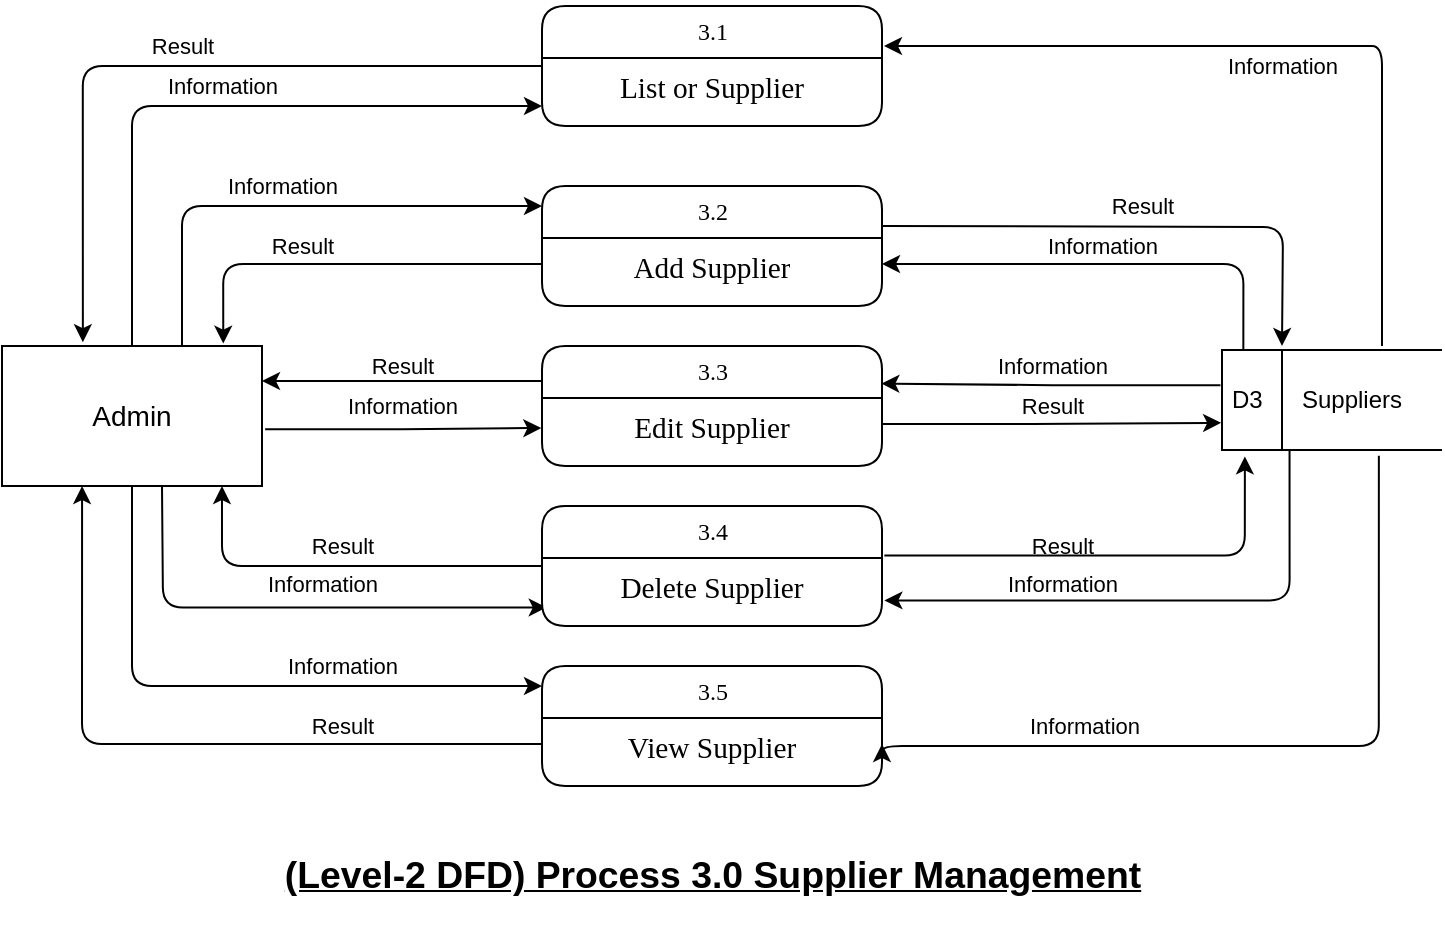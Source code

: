 <mxfile version="14.6.13" type="device"><diagram id="k8gqtRt21bG2_yCuD5rw" name="Page-1"><mxGraphModel dx="1086" dy="806" grid="1" gridSize="10" guides="1" tooltips="1" connect="1" arrows="1" fold="1" page="1" pageScale="1" pageWidth="1100" pageHeight="850" math="0" shadow="0"><root><mxCell id="0"/><mxCell id="1" parent="0"/><mxCell id="ERXatEkBCdRGDfqr1HBy-1" value="Information" style="edgeStyle=orthogonalEdgeStyle;rounded=0;sketch=0;orthogonalLoop=1;jettySize=auto;entryX=-0.002;entryY=0.577;entryDx=0;entryDy=0;exitX=1.012;exitY=0.594;exitDx=0;exitDy=0;exitPerimeter=0;entryPerimeter=0;labelBackgroundColor=none;verticalAlign=middle;html=1;horizontal=1;labelPosition=center;verticalLabelPosition=middle;align=center;spacingLeft=0;jumpStyle=none;shadow=0;startSize=2;" edge="1" parent="1" source="ERXatEkBCdRGDfqr1HBy-10" target="ERXatEkBCdRGDfqr1HBy-16"><mxGeometry x="-0.004" y="11" relative="1" as="geometry"><mxPoint as="offset"/></mxGeometry></mxCell><mxCell id="ERXatEkBCdRGDfqr1HBy-2" value="Result" style="edgeStyle=orthogonalEdgeStyle;rounded=1;sketch=0;orthogonalLoop=1;jettySize=auto;html=1;entryX=0.311;entryY=-0.027;entryDx=0;entryDy=0;entryPerimeter=0;labelBackgroundColor=none;" edge="1" parent="1" source="ERXatEkBCdRGDfqr1HBy-3" target="ERXatEkBCdRGDfqr1HBy-10"><mxGeometry x="-0.021" y="-10" relative="1" as="geometry"><mxPoint as="offset"/></mxGeometry></mxCell><mxCell id="ERXatEkBCdRGDfqr1HBy-3" value="3.1" style="swimlane;html=1;fontStyle=0;childLayout=stackLayout;horizontal=1;startSize=26;horizontalStack=0;resizeParent=1;resizeLast=0;collapsible=1;marginBottom=0;swimlaneFillColor=#ffffff;align=center;rounded=1;shadow=0;comic=0;labelBackgroundColor=none;strokeWidth=1;fontFamily=Verdana;fontSize=12;" vertex="1" parent="1"><mxGeometry x="360" y="40" width="170" height="60" as="geometry"/></mxCell><mxCell id="ERXatEkBCdRGDfqr1HBy-4" value="&lt;font face=&quot;times new roman&quot;&gt;&lt;span style=&quot;font-size: 14.667px&quot;&gt;List or Supplier&lt;/span&gt;&lt;/font&gt;" style="text;html=1;strokeColor=none;fillColor=none;spacingLeft=4;spacingRight=4;whiteSpace=wrap;overflow=hidden;rotatable=0;points=[[0,0.5],[1,0.5]];portConstraint=eastwest;fontColor=#000000;align=center;" vertex="1" parent="ERXatEkBCdRGDfqr1HBy-3"><mxGeometry y="26" width="170" height="26" as="geometry"/></mxCell><mxCell id="ERXatEkBCdRGDfqr1HBy-5" value="&lt;p class=&quot;MsoNormal&quot;&gt;&lt;font face=&quot;helvetica, sans-serif&quot;&gt;&lt;span style=&quot;font-size: 18.667px&quot;&gt;&lt;b&gt;&lt;u&gt;(Level-2 DFD) Process 3.0 Supplier Management&lt;/u&gt;&lt;/b&gt;&lt;/span&gt;&lt;/font&gt;&lt;br&gt;&lt;/p&gt;" style="text;html=1;align=center;verticalAlign=middle;resizable=0;points=[];autosize=1;strokeColor=none;" vertex="1" parent="1"><mxGeometry x="225" y="450" width="440" height="50" as="geometry"/></mxCell><mxCell id="ERXatEkBCdRGDfqr1HBy-6" value="Information" style="edgeStyle=orthogonalEdgeStyle;curved=0;rounded=1;sketch=0;orthogonalLoop=1;jettySize=auto;html=1;entryX=0.014;entryY=0.951;entryDx=0;entryDy=0;entryPerimeter=0;labelBackgroundColor=none;" edge="1" parent="1" target="ERXatEkBCdRGDfqr1HBy-19"><mxGeometry x="0.112" y="12" relative="1" as="geometry"><mxPoint x="170" y="280" as="sourcePoint"/><mxPoint as="offset"/></mxGeometry></mxCell><mxCell id="ERXatEkBCdRGDfqr1HBy-7" value="Information" style="edgeStyle=orthogonalEdgeStyle;curved=0;rounded=1;sketch=0;orthogonalLoop=1;jettySize=auto;html=1;labelBackgroundColor=none;" edge="1" parent="1" source="ERXatEkBCdRGDfqr1HBy-10"><mxGeometry x="0.344" y="10" relative="1" as="geometry"><mxPoint x="360" y="380" as="targetPoint"/><Array as="points"><mxPoint x="155" y="380"/><mxPoint x="360" y="380"/></Array><mxPoint as="offset"/></mxGeometry></mxCell><mxCell id="ERXatEkBCdRGDfqr1HBy-8" value="Information" style="edgeStyle=orthogonalEdgeStyle;rounded=1;sketch=0;orthogonalLoop=1;jettySize=auto;html=1;labelBackgroundColor=none;" edge="1" parent="1"><mxGeometry x="0.015" y="10" relative="1" as="geometry"><mxPoint x="360" y="90" as="targetPoint"/><Array as="points"><mxPoint x="155" y="90"/><mxPoint x="360" y="90"/></Array><mxPoint x="155" y="210.0" as="sourcePoint"/><mxPoint as="offset"/></mxGeometry></mxCell><mxCell id="ERXatEkBCdRGDfqr1HBy-9" value="Information" style="edgeStyle=orthogonalEdgeStyle;jumpStyle=none;orthogonalLoop=1;jettySize=auto;html=1;entryX=0;entryY=0.167;entryDx=0;entryDy=0;entryPerimeter=0;shadow=0;labelBackgroundColor=none;rounded=1;" edge="1" parent="1" source="ERXatEkBCdRGDfqr1HBy-10" target="ERXatEkBCdRGDfqr1HBy-12"><mxGeometry x="-0.04" y="10" relative="1" as="geometry"><Array as="points"><mxPoint x="180" y="140"/></Array><mxPoint as="offset"/></mxGeometry></mxCell><mxCell id="ERXatEkBCdRGDfqr1HBy-10" value="&lt;font style=&quot;font-size: 14px&quot;&gt;Admin&lt;/font&gt;" style="rounded=0;whiteSpace=wrap;html=1;" vertex="1" parent="1"><mxGeometry x="90" y="210" width="130" height="70" as="geometry"/></mxCell><mxCell id="ERXatEkBCdRGDfqr1HBy-11" value="Result" style="edgeStyle=orthogonalEdgeStyle;curved=0;rounded=1;sketch=0;orthogonalLoop=1;jettySize=auto;html=1;labelBackgroundColor=none;" edge="1" parent="1"><mxGeometry y="10" relative="1" as="geometry"><mxPoint x="530" y="150" as="sourcePoint"/><mxPoint x="730" y="210" as="targetPoint"/><mxPoint as="offset"/></mxGeometry></mxCell><mxCell id="ERXatEkBCdRGDfqr1HBy-12" value="3.2" style="swimlane;html=1;fontStyle=0;childLayout=stackLayout;horizontal=1;startSize=26;horizontalStack=0;resizeParent=1;resizeLast=0;collapsible=1;marginBottom=0;swimlaneFillColor=#ffffff;align=center;rounded=1;shadow=0;comic=0;labelBackgroundColor=none;strokeWidth=1;fontFamily=Verdana;fontSize=12;" vertex="1" parent="1"><mxGeometry x="360" y="130" width="170" height="60" as="geometry"/></mxCell><mxCell id="ERXatEkBCdRGDfqr1HBy-13" value="&lt;span id=&quot;docs-internal-guid-f91e8f93-7fff-7fc4-d953-1c8a1edfba7c&quot;&gt;&lt;span style=&quot;font-size: 11pt ; font-family: &amp;#34;times new roman&amp;#34; ; background-color: transparent ; vertical-align: baseline&quot;&gt;Add&amp;nbsp;&lt;/span&gt;&lt;/span&gt;&lt;span style=&quot;font-family: &amp;#34;times new roman&amp;#34; ; font-size: 14.667px&quot;&gt;Supplier&lt;/span&gt;" style="text;html=1;strokeColor=none;fillColor=none;spacingLeft=4;spacingRight=4;whiteSpace=wrap;overflow=hidden;rotatable=0;points=[[0,0.5],[1,0.5]];portConstraint=eastwest;fontColor=#000000;align=center;" vertex="1" parent="ERXatEkBCdRGDfqr1HBy-12"><mxGeometry y="26" width="170" height="26" as="geometry"/></mxCell><mxCell id="ERXatEkBCdRGDfqr1HBy-14" value="Result" style="edgeStyle=orthogonalEdgeStyle;curved=0;rounded=1;sketch=0;orthogonalLoop=1;jettySize=auto;html=1;entryX=1;entryY=0.25;entryDx=0;entryDy=0;exitX=0;exitY=0.292;exitDx=0;exitDy=0;exitPerimeter=0;labelBackgroundColor=none;" edge="1" parent="1" source="ERXatEkBCdRGDfqr1HBy-15" target="ERXatEkBCdRGDfqr1HBy-10"><mxGeometry y="-8" relative="1" as="geometry"><mxPoint x="223" y="235" as="targetPoint"/><mxPoint as="offset"/></mxGeometry></mxCell><mxCell id="ERXatEkBCdRGDfqr1HBy-15" value="3.3" style="swimlane;html=1;fontStyle=0;childLayout=stackLayout;horizontal=1;startSize=26;horizontalStack=0;resizeParent=1;resizeLast=0;collapsible=1;marginBottom=0;swimlaneFillColor=#ffffff;align=center;rounded=1;shadow=0;comic=0;labelBackgroundColor=none;strokeWidth=1;fontFamily=Verdana;fontSize=12;" vertex="1" parent="1"><mxGeometry x="360" y="210" width="170" height="60" as="geometry"/></mxCell><mxCell id="ERXatEkBCdRGDfqr1HBy-16" value="&lt;span id=&quot;docs-internal-guid-7f49682c-7fff-a4d6-9a9d-0c810e85ffbc&quot;&gt;&lt;span style=&quot;font-size: 11pt ; font-family: &amp;#34;times new roman&amp;#34; ; background-color: transparent ; vertical-align: baseline&quot;&gt;Edit&amp;nbsp;&lt;/span&gt;&lt;/span&gt;&lt;span style=&quot;font-family: &amp;#34;times new roman&amp;#34; ; font-size: 14.667px&quot;&gt;Supplier&lt;/span&gt;" style="text;html=1;strokeColor=none;fillColor=none;spacingLeft=4;spacingRight=4;whiteSpace=wrap;overflow=hidden;rotatable=0;points=[[0,0.5],[1,0.5]];portConstraint=eastwest;fontColor=#000000;align=center;" vertex="1" parent="ERXatEkBCdRGDfqr1HBy-15"><mxGeometry y="26" width="170" height="26" as="geometry"/></mxCell><mxCell id="ERXatEkBCdRGDfqr1HBy-17" value="Result" style="edgeStyle=orthogonalEdgeStyle;curved=0;rounded=1;sketch=0;orthogonalLoop=1;jettySize=auto;html=1;entryX=0.846;entryY=1;entryDx=0;entryDy=0;entryPerimeter=0;labelBackgroundColor=none;" edge="1" parent="1" source="ERXatEkBCdRGDfqr1HBy-18" target="ERXatEkBCdRGDfqr1HBy-10"><mxGeometry y="-10" relative="1" as="geometry"><mxPoint as="offset"/></mxGeometry></mxCell><mxCell id="ERXatEkBCdRGDfqr1HBy-18" value="3.4" style="swimlane;html=1;fontStyle=0;childLayout=stackLayout;horizontal=1;startSize=26;horizontalStack=0;resizeParent=1;resizeLast=0;collapsible=1;marginBottom=0;swimlaneFillColor=#ffffff;align=center;rounded=1;shadow=0;comic=0;labelBackgroundColor=none;strokeWidth=1;fontFamily=Verdana;fontSize=12;" vertex="1" parent="1"><mxGeometry x="360" y="290" width="170" height="60" as="geometry"/></mxCell><mxCell id="ERXatEkBCdRGDfqr1HBy-19" value="&lt;span id=&quot;docs-internal-guid-ec00c497-7fff-d599-0a47-b24389822d92&quot;&gt;&lt;span style=&quot;font-size: 11pt ; font-family: &amp;#34;times new roman&amp;#34; ; background-color: transparent ; vertical-align: baseline&quot;&gt;Delete&amp;nbsp;&lt;/span&gt;&lt;/span&gt;&lt;span style=&quot;font-family: &amp;#34;times new roman&amp;#34; ; font-size: 14.667px&quot;&gt;Supplier&lt;/span&gt;" style="text;html=1;strokeColor=none;fillColor=none;spacingLeft=4;spacingRight=4;whiteSpace=wrap;overflow=hidden;rotatable=0;points=[[0,0.5],[1,0.5]];portConstraint=eastwest;fontColor=#000000;align=center;" vertex="1" parent="ERXatEkBCdRGDfqr1HBy-18"><mxGeometry y="26" width="170" height="26" as="geometry"/></mxCell><mxCell id="ERXatEkBCdRGDfqr1HBy-20" value="3.5" style="swimlane;html=1;fontStyle=0;childLayout=stackLayout;horizontal=1;startSize=26;horizontalStack=0;resizeParent=1;resizeLast=0;collapsible=1;marginBottom=0;swimlaneFillColor=#ffffff;align=center;rounded=1;shadow=0;comic=0;labelBackgroundColor=none;strokeWidth=1;fontFamily=Verdana;fontSize=12;" vertex="1" parent="1"><mxGeometry x="360" y="370" width="170" height="60" as="geometry"/></mxCell><mxCell id="ERXatEkBCdRGDfqr1HBy-21" value="&lt;span id=&quot;docs-internal-guid-54e838d1-7fff-f729-35b7-6f94d2176117&quot;&gt;&lt;span style=&quot;font-size: 11pt ; font-family: &amp;#34;times new roman&amp;#34; ; background-color: transparent ; vertical-align: baseline&quot;&gt;View&amp;nbsp;&lt;/span&gt;&lt;/span&gt;&lt;span style=&quot;font-family: &amp;#34;times new roman&amp;#34; ; font-size: 14.667px&quot;&gt;Supplier&lt;/span&gt;" style="text;html=1;strokeColor=none;fillColor=none;spacingLeft=4;spacingRight=4;whiteSpace=wrap;overflow=hidden;rotatable=0;points=[[0,0.5],[1,0.5]];portConstraint=eastwest;fontColor=#000000;align=center;" vertex="1" parent="ERXatEkBCdRGDfqr1HBy-20"><mxGeometry y="26" width="170" height="26" as="geometry"/></mxCell><mxCell id="ERXatEkBCdRGDfqr1HBy-22" value="&#10;&#10;&lt;span style=&quot;font-family: helvetica; font-size: 11px; font-style: normal; font-weight: 400; letter-spacing: normal; text-align: center; text-indent: 0px; text-transform: none; word-spacing: 0px; display: inline; float: none;&quot;&gt;Information&lt;/span&gt;&#10;&#10;" style="edgeStyle=orthogonalEdgeStyle;curved=0;rounded=1;sketch=0;orthogonalLoop=1;jettySize=auto;html=1;entryX=1;entryY=0.5;entryDx=0;entryDy=0;exitX=0.097;exitY=0;exitDx=0;exitDy=0;exitPerimeter=0;labelBackgroundColor=none;fontColor=#000000;" edge="1" parent="1" source="ERXatEkBCdRGDfqr1HBy-26" target="ERXatEkBCdRGDfqr1HBy-13"><mxGeometry x="0.017" y="-9" relative="1" as="geometry"><mxPoint x="710" y="200" as="sourcePoint"/><mxPoint as="offset"/></mxGeometry></mxCell><mxCell id="ERXatEkBCdRGDfqr1HBy-23" value="&#10;&#10;&lt;span style=&quot;font-family: helvetica; font-size: 11px; font-style: normal; font-weight: 400; letter-spacing: normal; text-align: center; text-indent: 0px; text-transform: none; word-spacing: 0px; display: inline; float: none;&quot;&gt;Information&lt;/span&gt;&#10;&#10;" style="edgeStyle=orthogonalEdgeStyle;curved=0;rounded=1;sketch=0;orthogonalLoop=1;jettySize=auto;html=1;entryX=0.998;entryY=0.313;entryDx=0;entryDy=0;entryPerimeter=0;exitX=-0.007;exitY=0.352;exitDx=0;exitDy=0;exitPerimeter=0;labelBackgroundColor=none;fontColor=#000000;" edge="1" parent="1" source="ERXatEkBCdRGDfqr1HBy-26" target="ERXatEkBCdRGDfqr1HBy-15"><mxGeometry x="-0.002" y="-9" relative="1" as="geometry"><mxPoint as="offset"/></mxGeometry></mxCell><mxCell id="ERXatEkBCdRGDfqr1HBy-24" value="&#10;&#10;&lt;span style=&quot;font-family: helvetica; font-size: 11px; font-style: normal; font-weight: 400; letter-spacing: normal; text-align: center; text-indent: 0px; text-transform: none; word-spacing: 0px; display: inline; float: none;&quot;&gt;Information&lt;/span&gt;&#10;&#10;" style="edgeStyle=orthogonalEdgeStyle;curved=0;rounded=1;sketch=0;orthogonalLoop=1;jettySize=auto;html=1;entryX=1.007;entryY=0.815;entryDx=0;entryDy=0;entryPerimeter=0;exitX=0.307;exitY=0.993;exitDx=0;exitDy=0;exitPerimeter=0;labelBackgroundColor=none;fontColor=#000000;" edge="1" parent="1" source="ERXatEkBCdRGDfqr1HBy-26" target="ERXatEkBCdRGDfqr1HBy-19"><mxGeometry x="0.361" y="-8" relative="1" as="geometry"><mxPoint as="offset"/></mxGeometry></mxCell><mxCell id="ERXatEkBCdRGDfqr1HBy-25" value="&#10;&#10;&lt;span style=&quot;font-family: helvetica; font-size: 11px; font-style: normal; font-weight: 400; letter-spacing: normal; text-align: center; text-indent: 0px; text-transform: none; word-spacing: 0px; display: inline; float: none;&quot;&gt;Information&lt;/span&gt;&#10;&#10;" style="edgeStyle=orthogonalEdgeStyle;curved=0;rounded=1;sketch=0;orthogonalLoop=1;jettySize=auto;html=1;exitX=0.713;exitY=1.057;exitDx=0;exitDy=0;exitPerimeter=0;labelBackgroundColor=none;entryX=1;entryY=0.5;entryDx=0;entryDy=0;fontColor=#000000;" edge="1" parent="1" source="ERXatEkBCdRGDfqr1HBy-26" target="ERXatEkBCdRGDfqr1HBy-21"><mxGeometry x="0.482" y="-10" relative="1" as="geometry"><mxPoint x="533" y="410" as="targetPoint"/><Array as="points"><mxPoint x="778" y="410"/><mxPoint x="530" y="410"/></Array><mxPoint as="offset"/></mxGeometry></mxCell><mxCell id="ERXatEkBCdRGDfqr1HBy-26" value="D3" style="html=1;dashed=0;whitespace=wrap;shape=mxgraph.dfd.dataStoreID;align=left;spacingLeft=3;points=[[0,0],[0.5,0],[1,0],[0,0.5],[1,0.5],[0,1],[0.5,1],[1,1]];" vertex="1" parent="1"><mxGeometry x="700" y="212" width="110" height="50" as="geometry"/></mxCell><mxCell id="ERXatEkBCdRGDfqr1HBy-27" value="&#10;&#10;&lt;span style=&quot;font-family: helvetica; font-size: 11px; font-style: normal; font-weight: 400; letter-spacing: normal; text-align: center; text-indent: 0px; text-transform: none; word-spacing: 0px; display: inline; float: none;&quot;&gt;Information&lt;/span&gt;&#10;&#10;" style="edgeStyle=orthogonalEdgeStyle;curved=0;rounded=1;sketch=0;orthogonalLoop=1;jettySize=auto;html=1;labelBackgroundColor=none;fontColor=#000000;" edge="1" parent="1"><mxGeometry x="0.003" y="10" relative="1" as="geometry"><mxPoint x="780" y="210" as="sourcePoint"/><mxPoint x="531" y="60" as="targetPoint"/><Array as="points"><mxPoint x="770" y="60"/><mxPoint x="530" y="60"/></Array><mxPoint as="offset"/></mxGeometry></mxCell><mxCell id="ERXatEkBCdRGDfqr1HBy-28" value="Suppliers" style="text;html=1;strokeColor=none;fillColor=none;align=center;verticalAlign=middle;whiteSpace=wrap;rounded=0;" vertex="1" parent="1"><mxGeometry x="740" y="227" width="50" height="20" as="geometry"/></mxCell><mxCell id="ERXatEkBCdRGDfqr1HBy-29" value="Result" style="edgeStyle=orthogonalEdgeStyle;curved=0;rounded=1;sketch=0;orthogonalLoop=1;jettySize=auto;html=1;entryX=-0.004;entryY=0.728;entryDx=0;entryDy=0;entryPerimeter=0;labelBackgroundColor=none;" edge="1" parent="1" source="ERXatEkBCdRGDfqr1HBy-16" target="ERXatEkBCdRGDfqr1HBy-26"><mxGeometry x="0.006" y="8" relative="1" as="geometry"><mxPoint as="offset"/></mxGeometry></mxCell><mxCell id="ERXatEkBCdRGDfqr1HBy-30" value="Result" style="edgeStyle=orthogonalEdgeStyle;curved=0;rounded=1;sketch=0;orthogonalLoop=1;jettySize=auto;html=1;entryX=0.104;entryY=1.064;entryDx=0;entryDy=0;entryPerimeter=0;exitX=1.007;exitY=-0.046;exitDx=0;exitDy=0;exitPerimeter=0;labelBackgroundColor=none;" edge="1" parent="1" source="ERXatEkBCdRGDfqr1HBy-19" target="ERXatEkBCdRGDfqr1HBy-26"><mxGeometry x="-0.227" y="5" relative="1" as="geometry"><mxPoint as="offset"/></mxGeometry></mxCell><mxCell id="ERXatEkBCdRGDfqr1HBy-31" value="Result" style="edgeStyle=orthogonalEdgeStyle;curved=0;rounded=1;sketch=0;orthogonalLoop=1;jettySize=auto;html=1;entryX=0.851;entryY=-0.017;entryDx=0;entryDy=0;entryPerimeter=0;labelBackgroundColor=none;" edge="1" parent="1" source="ERXatEkBCdRGDfqr1HBy-13" target="ERXatEkBCdRGDfqr1HBy-10"><mxGeometry x="0.205" y="-9" relative="1" as="geometry"><mxPoint as="offset"/></mxGeometry></mxCell><mxCell id="ERXatEkBCdRGDfqr1HBy-32" value="Result" style="edgeStyle=orthogonalEdgeStyle;curved=0;rounded=1;sketch=0;orthogonalLoop=1;jettySize=auto;html=1;entryX=0.308;entryY=1;entryDx=0;entryDy=0;entryPerimeter=0;labelBackgroundColor=none;" edge="1" parent="1" source="ERXatEkBCdRGDfqr1HBy-21" target="ERXatEkBCdRGDfqr1HBy-10"><mxGeometry x="-0.443" y="-9" relative="1" as="geometry"><mxPoint as="offset"/></mxGeometry></mxCell></root></mxGraphModel></diagram></mxfile>